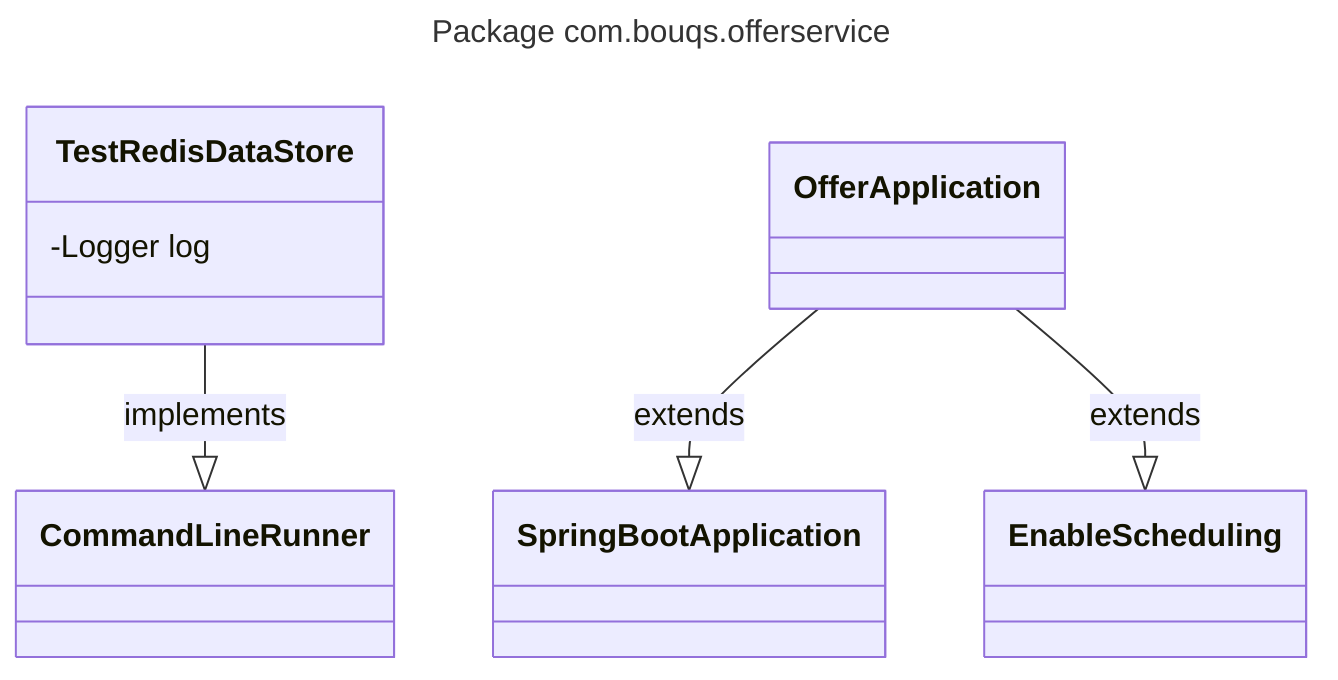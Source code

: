 ---
title: Package com.bouqs.offerservice
---

classDiagram
    class TestRedisDataStore {
        -Logger log
    }

    class OfferApplication {
    }

    TestRedisDataStore --|> CommandLineRunner: implements
    OfferApplication --|> SpringBootApplication: extends
    OfferApplication --|> EnableScheduling: extends